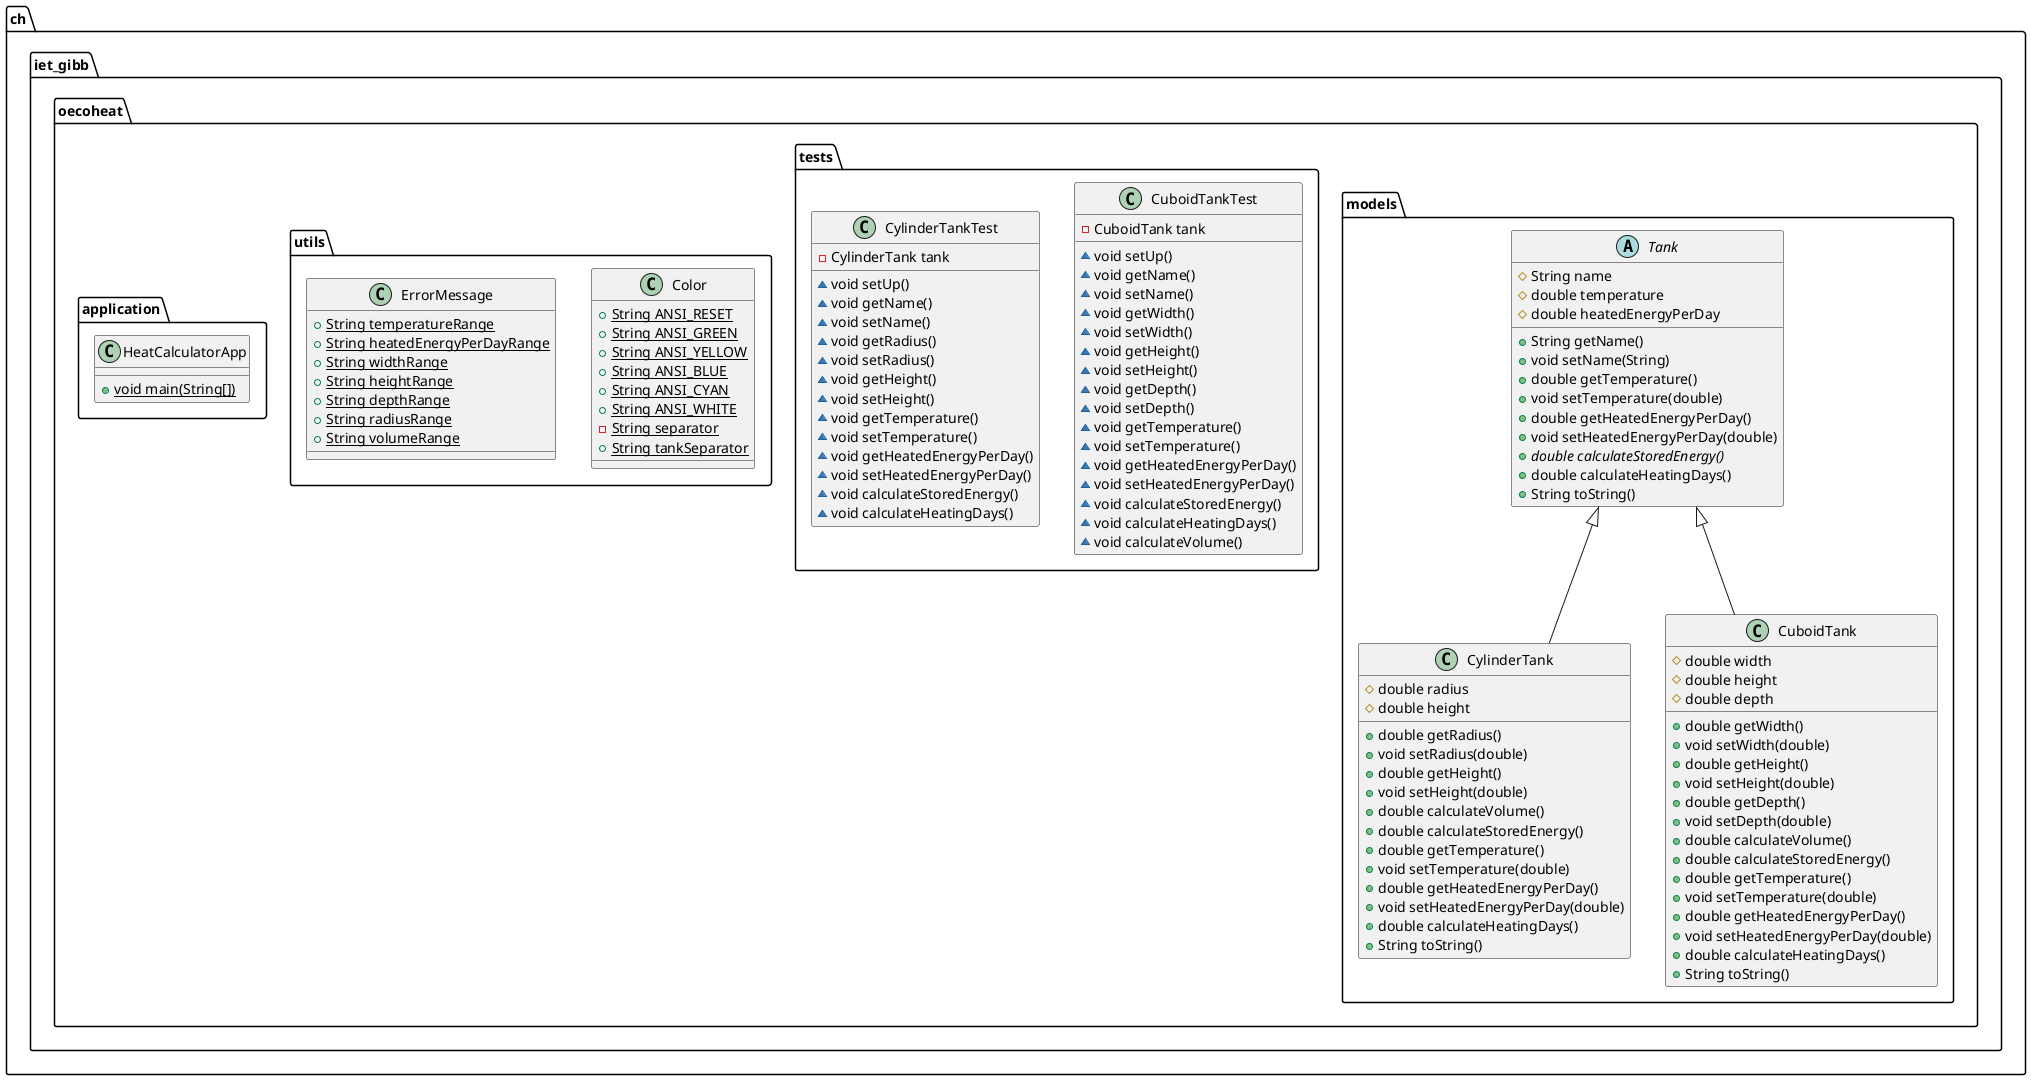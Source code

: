 @startuml
abstract class ch.iet_gibb.oecoheat.models.Tank {
# String name
# double temperature
# double heatedEnergyPerDay
+ String getName()
+ void setName(String)
+ double getTemperature()
+ void setTemperature(double)
+ double getHeatedEnergyPerDay()
+ void setHeatedEnergyPerDay(double)
+ {abstract}double calculateStoredEnergy()
+ double calculateHeatingDays()
+ String toString()
}


class ch.iet_gibb.oecoheat.tests.CuboidTankTest {
- CuboidTank tank
~ void setUp()
~ void getName()
~ void setName()
~ void getWidth()
~ void setWidth()
~ void getHeight()
~ void setHeight()
~ void getDepth()
~ void setDepth()
~ void getTemperature()
~ void setTemperature()
~ void getHeatedEnergyPerDay()
~ void setHeatedEnergyPerDay()
~ void calculateStoredEnergy()
~ void calculateHeatingDays()
~ void calculateVolume()
}


class ch.iet_gibb.oecoheat.models.CylinderTank {
# double radius
# double height
+ double getRadius()
+ void setRadius(double)
+ double getHeight()
+ void setHeight(double)
+ double calculateVolume()
+ double calculateStoredEnergy()
+ double getTemperature()
+ void setTemperature(double)
+ double getHeatedEnergyPerDay()
+ void setHeatedEnergyPerDay(double)
+ double calculateHeatingDays()
+ String toString()
}


class ch.iet_gibb.oecoheat.models.CuboidTank {
# double width
# double height
# double depth
+ double getWidth()
+ void setWidth(double)
+ double getHeight()
+ void setHeight(double)
+ double getDepth()
+ void setDepth(double)
+ double calculateVolume()
+ double calculateStoredEnergy()
+ double getTemperature()
+ void setTemperature(double)
+ double getHeatedEnergyPerDay()
+ void setHeatedEnergyPerDay(double)
+ double calculateHeatingDays()
+ String toString()
}


class ch.iet_gibb.oecoheat.utils.Color {
+ {static} String ANSI_RESET
+ {static} String ANSI_GREEN
+ {static} String ANSI_YELLOW
+ {static} String ANSI_BLUE
+ {static} String ANSI_CYAN
+ {static} String ANSI_WHITE
- {static} String separator
+ {static} String tankSeparator
}

class ch.iet_gibb.oecoheat.application.HeatCalculatorApp {
+ {static} void main(String[])
}

class ch.iet_gibb.oecoheat.utils.ErrorMessage {
+ {static} String temperatureRange
+ {static} String heatedEnergyPerDayRange
+ {static} String widthRange
+ {static} String heightRange
+ {static} String depthRange
+ {static} String radiusRange
+ {static} String volumeRange
}

class ch.iet_gibb.oecoheat.tests.CylinderTankTest {
- CylinderTank tank
~ void setUp()
~ void getName()
~ void setName()
~ void getRadius()
~ void setRadius()
~ void getHeight()
~ void setHeight()
~ void getTemperature()
~ void setTemperature()
~ void getHeatedEnergyPerDay()
~ void setHeatedEnergyPerDay()
~ void calculateStoredEnergy()
~ void calculateHeatingDays()
}




ch.iet_gibb.oecoheat.models.Tank <|-- ch.iet_gibb.oecoheat.models.CylinderTank
ch.iet_gibb.oecoheat.models.Tank <|-- ch.iet_gibb.oecoheat.models.CuboidTank
@enduml